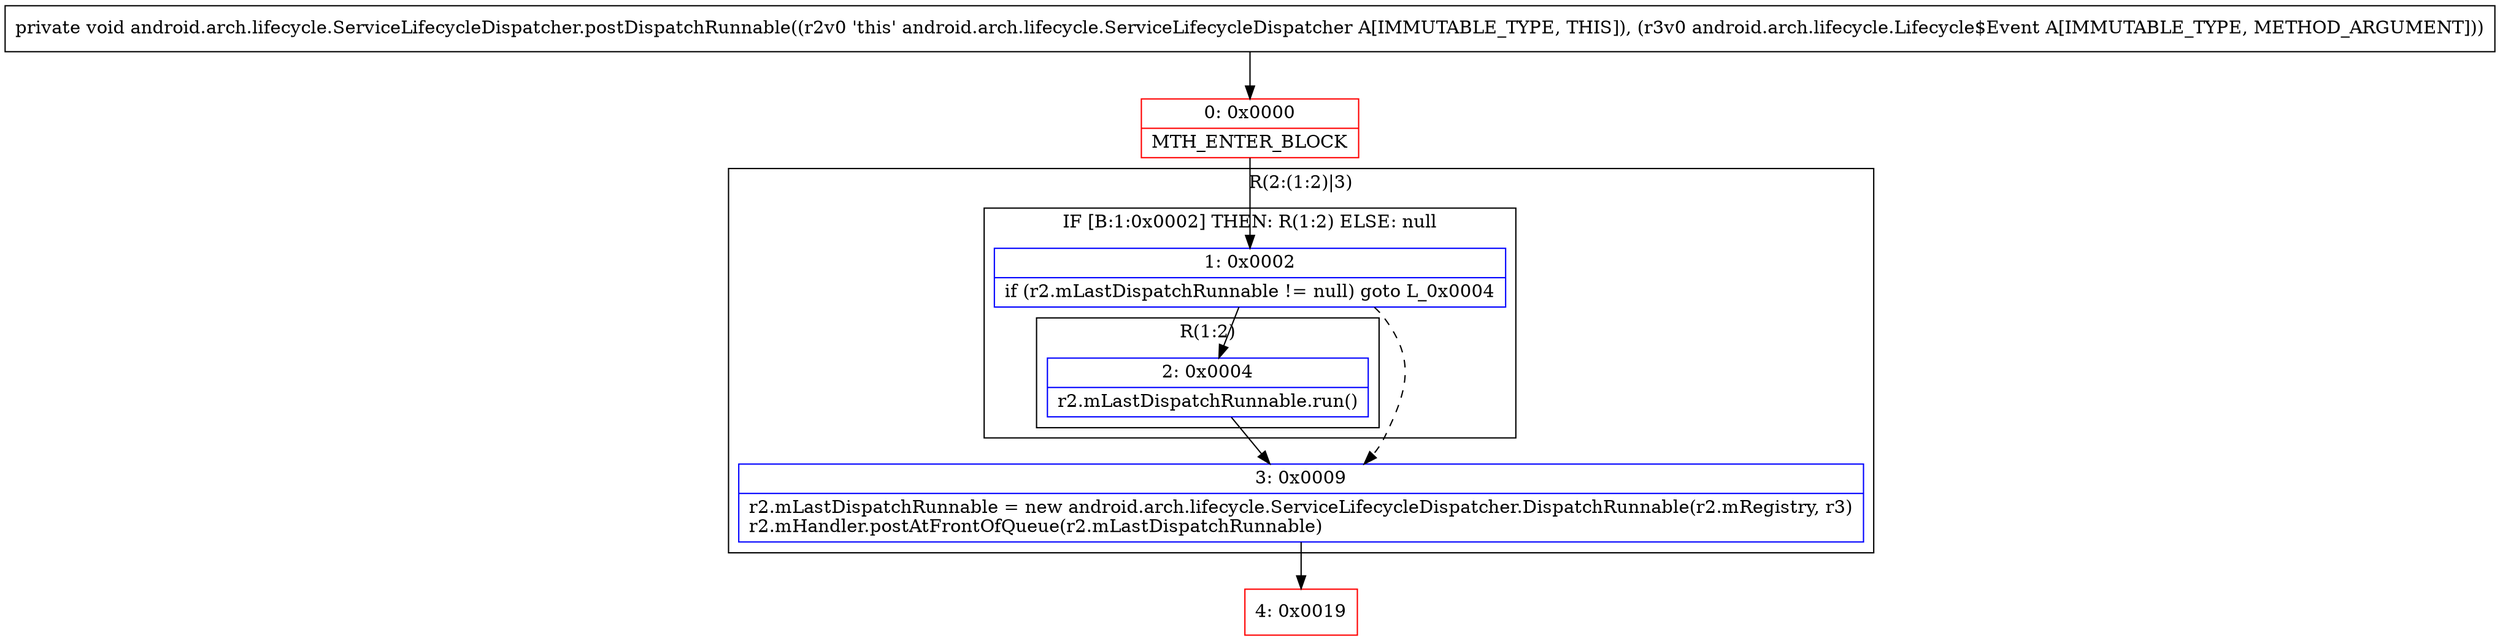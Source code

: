 digraph "CFG forandroid.arch.lifecycle.ServiceLifecycleDispatcher.postDispatchRunnable(Landroid\/arch\/lifecycle\/Lifecycle$Event;)V" {
subgraph cluster_Region_853161509 {
label = "R(2:(1:2)|3)";
node [shape=record,color=blue];
subgraph cluster_IfRegion_673428227 {
label = "IF [B:1:0x0002] THEN: R(1:2) ELSE: null";
node [shape=record,color=blue];
Node_1 [shape=record,label="{1\:\ 0x0002|if (r2.mLastDispatchRunnable != null) goto L_0x0004\l}"];
subgraph cluster_Region_886108297 {
label = "R(1:2)";
node [shape=record,color=blue];
Node_2 [shape=record,label="{2\:\ 0x0004|r2.mLastDispatchRunnable.run()\l}"];
}
}
Node_3 [shape=record,label="{3\:\ 0x0009|r2.mLastDispatchRunnable = new android.arch.lifecycle.ServiceLifecycleDispatcher.DispatchRunnable(r2.mRegistry, r3)\lr2.mHandler.postAtFrontOfQueue(r2.mLastDispatchRunnable)\l}"];
}
Node_0 [shape=record,color=red,label="{0\:\ 0x0000|MTH_ENTER_BLOCK\l}"];
Node_4 [shape=record,color=red,label="{4\:\ 0x0019}"];
MethodNode[shape=record,label="{private void android.arch.lifecycle.ServiceLifecycleDispatcher.postDispatchRunnable((r2v0 'this' android.arch.lifecycle.ServiceLifecycleDispatcher A[IMMUTABLE_TYPE, THIS]), (r3v0 android.arch.lifecycle.Lifecycle$Event A[IMMUTABLE_TYPE, METHOD_ARGUMENT])) }"];
MethodNode -> Node_0;
Node_1 -> Node_2;
Node_1 -> Node_3[style=dashed];
Node_2 -> Node_3;
Node_3 -> Node_4;
Node_0 -> Node_1;
}

